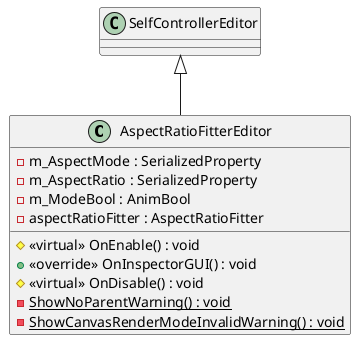 @startuml
class AspectRatioFitterEditor {
    - m_AspectMode : SerializedProperty
    - m_AspectRatio : SerializedProperty
    - m_ModeBool : AnimBool
    - aspectRatioFitter : AspectRatioFitter
    # <<virtual>> OnEnable() : void
    + <<override>> OnInspectorGUI() : void
    # <<virtual>> OnDisable() : void
    - {static} ShowNoParentWarning() : void
    - {static} ShowCanvasRenderModeInvalidWarning() : void
}
SelfControllerEditor <|-- AspectRatioFitterEditor
@enduml
